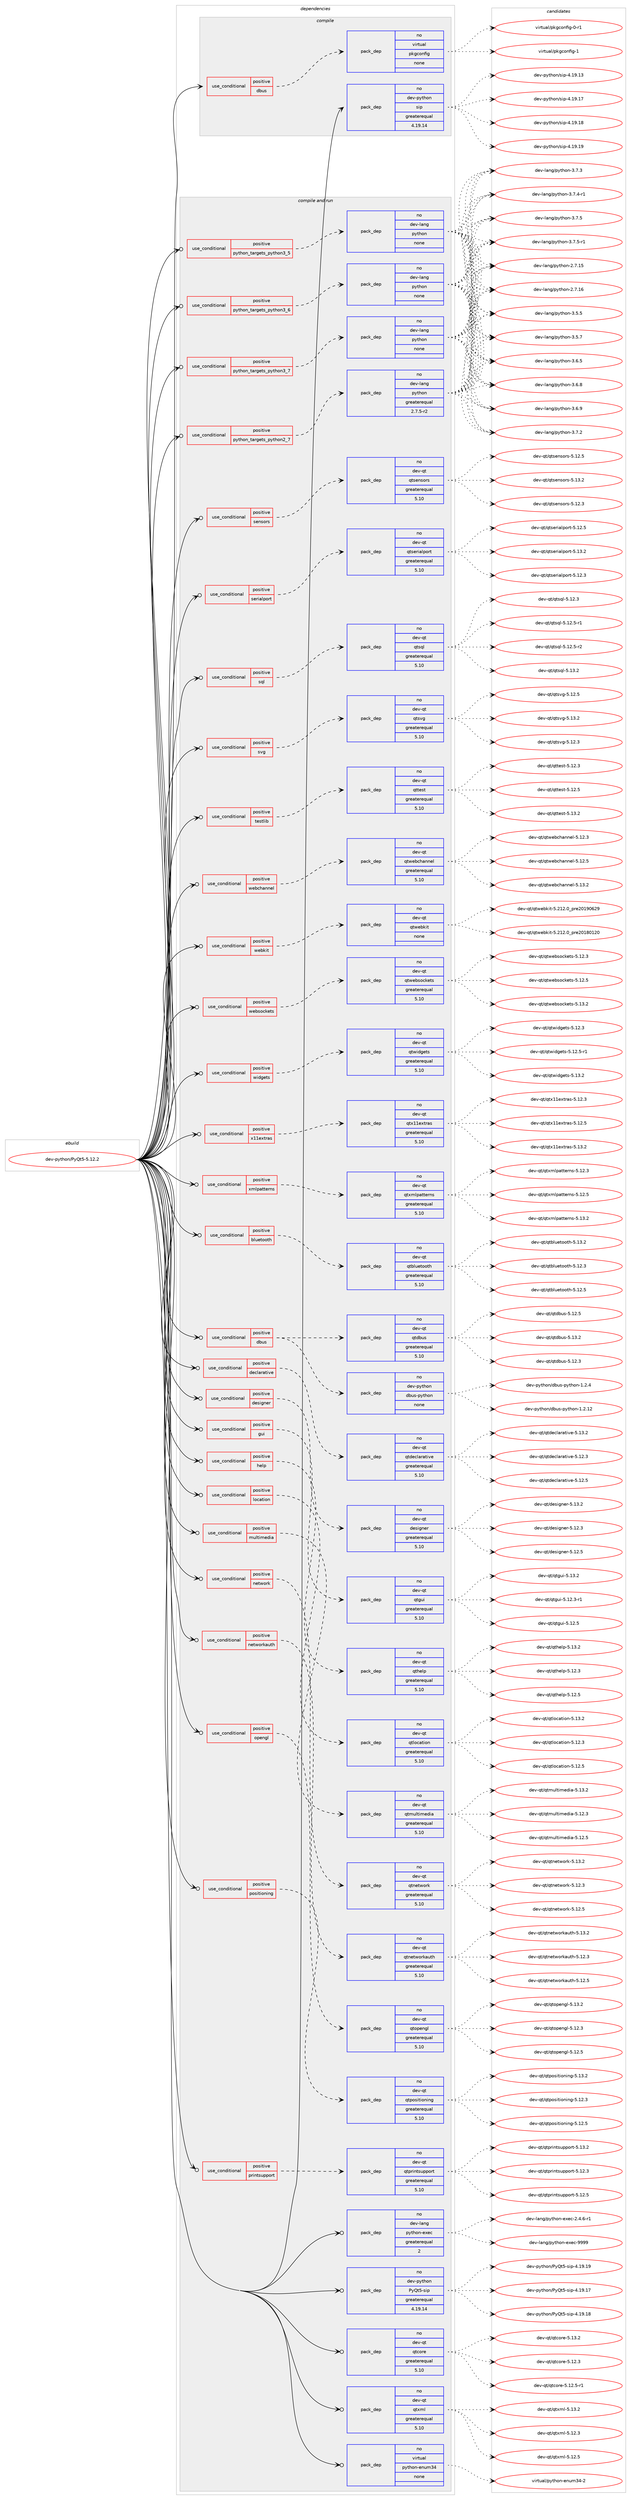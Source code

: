 digraph prolog {

# *************
# Graph options
# *************

newrank=true;
concentrate=true;
compound=true;
graph [rankdir=LR,fontname=Helvetica,fontsize=10,ranksep=1.5];#, ranksep=2.5, nodesep=0.2];
edge  [arrowhead=vee];
node  [fontname=Helvetica,fontsize=10];

# **********
# The ebuild
# **********

subgraph cluster_leftcol {
color=gray;
rank=same;
label=<<i>ebuild</i>>;
id [label="dev-python/PyQt5-5.12.2", color=red, width=4, href="../dev-python/PyQt5-5.12.2.svg"];
}

# ****************
# The dependencies
# ****************

subgraph cluster_midcol {
color=gray;
label=<<i>dependencies</i>>;
subgraph cluster_compile {
fillcolor="#eeeeee";
style=filled;
label=<<i>compile</i>>;
subgraph cond135704 {
dependency592873 [label=<<TABLE BORDER="0" CELLBORDER="1" CELLSPACING="0" CELLPADDING="4"><TR><TD ROWSPAN="3" CELLPADDING="10">use_conditional</TD></TR><TR><TD>positive</TD></TR><TR><TD>dbus</TD></TR></TABLE>>, shape=none, color=red];
subgraph pack445399 {
dependency592874 [label=<<TABLE BORDER="0" CELLBORDER="1" CELLSPACING="0" CELLPADDING="4" WIDTH="220"><TR><TD ROWSPAN="6" CELLPADDING="30">pack_dep</TD></TR><TR><TD WIDTH="110">no</TD></TR><TR><TD>virtual</TD></TR><TR><TD>pkgconfig</TD></TR><TR><TD>none</TD></TR><TR><TD></TD></TR></TABLE>>, shape=none, color=blue];
}
dependency592873:e -> dependency592874:w [weight=20,style="dashed",arrowhead="vee"];
}
id:e -> dependency592873:w [weight=20,style="solid",arrowhead="vee"];
subgraph pack445400 {
dependency592875 [label=<<TABLE BORDER="0" CELLBORDER="1" CELLSPACING="0" CELLPADDING="4" WIDTH="220"><TR><TD ROWSPAN="6" CELLPADDING="30">pack_dep</TD></TR><TR><TD WIDTH="110">no</TD></TR><TR><TD>dev-python</TD></TR><TR><TD>sip</TD></TR><TR><TD>greaterequal</TD></TR><TR><TD>4.19.14</TD></TR></TABLE>>, shape=none, color=blue];
}
id:e -> dependency592875:w [weight=20,style="solid",arrowhead="vee"];
}
subgraph cluster_compileandrun {
fillcolor="#eeeeee";
style=filled;
label=<<i>compile and run</i>>;
subgraph cond135705 {
dependency592876 [label=<<TABLE BORDER="0" CELLBORDER="1" CELLSPACING="0" CELLPADDING="4"><TR><TD ROWSPAN="3" CELLPADDING="10">use_conditional</TD></TR><TR><TD>positive</TD></TR><TR><TD>bluetooth</TD></TR></TABLE>>, shape=none, color=red];
subgraph pack445401 {
dependency592877 [label=<<TABLE BORDER="0" CELLBORDER="1" CELLSPACING="0" CELLPADDING="4" WIDTH="220"><TR><TD ROWSPAN="6" CELLPADDING="30">pack_dep</TD></TR><TR><TD WIDTH="110">no</TD></TR><TR><TD>dev-qt</TD></TR><TR><TD>qtbluetooth</TD></TR><TR><TD>greaterequal</TD></TR><TR><TD>5.10</TD></TR></TABLE>>, shape=none, color=blue];
}
dependency592876:e -> dependency592877:w [weight=20,style="dashed",arrowhead="vee"];
}
id:e -> dependency592876:w [weight=20,style="solid",arrowhead="odotvee"];
subgraph cond135706 {
dependency592878 [label=<<TABLE BORDER="0" CELLBORDER="1" CELLSPACING="0" CELLPADDING="4"><TR><TD ROWSPAN="3" CELLPADDING="10">use_conditional</TD></TR><TR><TD>positive</TD></TR><TR><TD>dbus</TD></TR></TABLE>>, shape=none, color=red];
subgraph pack445402 {
dependency592879 [label=<<TABLE BORDER="0" CELLBORDER="1" CELLSPACING="0" CELLPADDING="4" WIDTH="220"><TR><TD ROWSPAN="6" CELLPADDING="30">pack_dep</TD></TR><TR><TD WIDTH="110">no</TD></TR><TR><TD>dev-python</TD></TR><TR><TD>dbus-python</TD></TR><TR><TD>none</TD></TR><TR><TD></TD></TR></TABLE>>, shape=none, color=blue];
}
dependency592878:e -> dependency592879:w [weight=20,style="dashed",arrowhead="vee"];
subgraph pack445403 {
dependency592880 [label=<<TABLE BORDER="0" CELLBORDER="1" CELLSPACING="0" CELLPADDING="4" WIDTH="220"><TR><TD ROWSPAN="6" CELLPADDING="30">pack_dep</TD></TR><TR><TD WIDTH="110">no</TD></TR><TR><TD>dev-qt</TD></TR><TR><TD>qtdbus</TD></TR><TR><TD>greaterequal</TD></TR><TR><TD>5.10</TD></TR></TABLE>>, shape=none, color=blue];
}
dependency592878:e -> dependency592880:w [weight=20,style="dashed",arrowhead="vee"];
}
id:e -> dependency592878:w [weight=20,style="solid",arrowhead="odotvee"];
subgraph cond135707 {
dependency592881 [label=<<TABLE BORDER="0" CELLBORDER="1" CELLSPACING="0" CELLPADDING="4"><TR><TD ROWSPAN="3" CELLPADDING="10">use_conditional</TD></TR><TR><TD>positive</TD></TR><TR><TD>declarative</TD></TR></TABLE>>, shape=none, color=red];
subgraph pack445404 {
dependency592882 [label=<<TABLE BORDER="0" CELLBORDER="1" CELLSPACING="0" CELLPADDING="4" WIDTH="220"><TR><TD ROWSPAN="6" CELLPADDING="30">pack_dep</TD></TR><TR><TD WIDTH="110">no</TD></TR><TR><TD>dev-qt</TD></TR><TR><TD>qtdeclarative</TD></TR><TR><TD>greaterequal</TD></TR><TR><TD>5.10</TD></TR></TABLE>>, shape=none, color=blue];
}
dependency592881:e -> dependency592882:w [weight=20,style="dashed",arrowhead="vee"];
}
id:e -> dependency592881:w [weight=20,style="solid",arrowhead="odotvee"];
subgraph cond135708 {
dependency592883 [label=<<TABLE BORDER="0" CELLBORDER="1" CELLSPACING="0" CELLPADDING="4"><TR><TD ROWSPAN="3" CELLPADDING="10">use_conditional</TD></TR><TR><TD>positive</TD></TR><TR><TD>designer</TD></TR></TABLE>>, shape=none, color=red];
subgraph pack445405 {
dependency592884 [label=<<TABLE BORDER="0" CELLBORDER="1" CELLSPACING="0" CELLPADDING="4" WIDTH="220"><TR><TD ROWSPAN="6" CELLPADDING="30">pack_dep</TD></TR><TR><TD WIDTH="110">no</TD></TR><TR><TD>dev-qt</TD></TR><TR><TD>designer</TD></TR><TR><TD>greaterequal</TD></TR><TR><TD>5.10</TD></TR></TABLE>>, shape=none, color=blue];
}
dependency592883:e -> dependency592884:w [weight=20,style="dashed",arrowhead="vee"];
}
id:e -> dependency592883:w [weight=20,style="solid",arrowhead="odotvee"];
subgraph cond135709 {
dependency592885 [label=<<TABLE BORDER="0" CELLBORDER="1" CELLSPACING="0" CELLPADDING="4"><TR><TD ROWSPAN="3" CELLPADDING="10">use_conditional</TD></TR><TR><TD>positive</TD></TR><TR><TD>gui</TD></TR></TABLE>>, shape=none, color=red];
subgraph pack445406 {
dependency592886 [label=<<TABLE BORDER="0" CELLBORDER="1" CELLSPACING="0" CELLPADDING="4" WIDTH="220"><TR><TD ROWSPAN="6" CELLPADDING="30">pack_dep</TD></TR><TR><TD WIDTH="110">no</TD></TR><TR><TD>dev-qt</TD></TR><TR><TD>qtgui</TD></TR><TR><TD>greaterequal</TD></TR><TR><TD>5.10</TD></TR></TABLE>>, shape=none, color=blue];
}
dependency592885:e -> dependency592886:w [weight=20,style="dashed",arrowhead="vee"];
}
id:e -> dependency592885:w [weight=20,style="solid",arrowhead="odotvee"];
subgraph cond135710 {
dependency592887 [label=<<TABLE BORDER="0" CELLBORDER="1" CELLSPACING="0" CELLPADDING="4"><TR><TD ROWSPAN="3" CELLPADDING="10">use_conditional</TD></TR><TR><TD>positive</TD></TR><TR><TD>help</TD></TR></TABLE>>, shape=none, color=red];
subgraph pack445407 {
dependency592888 [label=<<TABLE BORDER="0" CELLBORDER="1" CELLSPACING="0" CELLPADDING="4" WIDTH="220"><TR><TD ROWSPAN="6" CELLPADDING="30">pack_dep</TD></TR><TR><TD WIDTH="110">no</TD></TR><TR><TD>dev-qt</TD></TR><TR><TD>qthelp</TD></TR><TR><TD>greaterequal</TD></TR><TR><TD>5.10</TD></TR></TABLE>>, shape=none, color=blue];
}
dependency592887:e -> dependency592888:w [weight=20,style="dashed",arrowhead="vee"];
}
id:e -> dependency592887:w [weight=20,style="solid",arrowhead="odotvee"];
subgraph cond135711 {
dependency592889 [label=<<TABLE BORDER="0" CELLBORDER="1" CELLSPACING="0" CELLPADDING="4"><TR><TD ROWSPAN="3" CELLPADDING="10">use_conditional</TD></TR><TR><TD>positive</TD></TR><TR><TD>location</TD></TR></TABLE>>, shape=none, color=red];
subgraph pack445408 {
dependency592890 [label=<<TABLE BORDER="0" CELLBORDER="1" CELLSPACING="0" CELLPADDING="4" WIDTH="220"><TR><TD ROWSPAN="6" CELLPADDING="30">pack_dep</TD></TR><TR><TD WIDTH="110">no</TD></TR><TR><TD>dev-qt</TD></TR><TR><TD>qtlocation</TD></TR><TR><TD>greaterequal</TD></TR><TR><TD>5.10</TD></TR></TABLE>>, shape=none, color=blue];
}
dependency592889:e -> dependency592890:w [weight=20,style="dashed",arrowhead="vee"];
}
id:e -> dependency592889:w [weight=20,style="solid",arrowhead="odotvee"];
subgraph cond135712 {
dependency592891 [label=<<TABLE BORDER="0" CELLBORDER="1" CELLSPACING="0" CELLPADDING="4"><TR><TD ROWSPAN="3" CELLPADDING="10">use_conditional</TD></TR><TR><TD>positive</TD></TR><TR><TD>multimedia</TD></TR></TABLE>>, shape=none, color=red];
subgraph pack445409 {
dependency592892 [label=<<TABLE BORDER="0" CELLBORDER="1" CELLSPACING="0" CELLPADDING="4" WIDTH="220"><TR><TD ROWSPAN="6" CELLPADDING="30">pack_dep</TD></TR><TR><TD WIDTH="110">no</TD></TR><TR><TD>dev-qt</TD></TR><TR><TD>qtmultimedia</TD></TR><TR><TD>greaterequal</TD></TR><TR><TD>5.10</TD></TR></TABLE>>, shape=none, color=blue];
}
dependency592891:e -> dependency592892:w [weight=20,style="dashed",arrowhead="vee"];
}
id:e -> dependency592891:w [weight=20,style="solid",arrowhead="odotvee"];
subgraph cond135713 {
dependency592893 [label=<<TABLE BORDER="0" CELLBORDER="1" CELLSPACING="0" CELLPADDING="4"><TR><TD ROWSPAN="3" CELLPADDING="10">use_conditional</TD></TR><TR><TD>positive</TD></TR><TR><TD>network</TD></TR></TABLE>>, shape=none, color=red];
subgraph pack445410 {
dependency592894 [label=<<TABLE BORDER="0" CELLBORDER="1" CELLSPACING="0" CELLPADDING="4" WIDTH="220"><TR><TD ROWSPAN="6" CELLPADDING="30">pack_dep</TD></TR><TR><TD WIDTH="110">no</TD></TR><TR><TD>dev-qt</TD></TR><TR><TD>qtnetwork</TD></TR><TR><TD>greaterequal</TD></TR><TR><TD>5.10</TD></TR></TABLE>>, shape=none, color=blue];
}
dependency592893:e -> dependency592894:w [weight=20,style="dashed",arrowhead="vee"];
}
id:e -> dependency592893:w [weight=20,style="solid",arrowhead="odotvee"];
subgraph cond135714 {
dependency592895 [label=<<TABLE BORDER="0" CELLBORDER="1" CELLSPACING="0" CELLPADDING="4"><TR><TD ROWSPAN="3" CELLPADDING="10">use_conditional</TD></TR><TR><TD>positive</TD></TR><TR><TD>networkauth</TD></TR></TABLE>>, shape=none, color=red];
subgraph pack445411 {
dependency592896 [label=<<TABLE BORDER="0" CELLBORDER="1" CELLSPACING="0" CELLPADDING="4" WIDTH="220"><TR><TD ROWSPAN="6" CELLPADDING="30">pack_dep</TD></TR><TR><TD WIDTH="110">no</TD></TR><TR><TD>dev-qt</TD></TR><TR><TD>qtnetworkauth</TD></TR><TR><TD>greaterequal</TD></TR><TR><TD>5.10</TD></TR></TABLE>>, shape=none, color=blue];
}
dependency592895:e -> dependency592896:w [weight=20,style="dashed",arrowhead="vee"];
}
id:e -> dependency592895:w [weight=20,style="solid",arrowhead="odotvee"];
subgraph cond135715 {
dependency592897 [label=<<TABLE BORDER="0" CELLBORDER="1" CELLSPACING="0" CELLPADDING="4"><TR><TD ROWSPAN="3" CELLPADDING="10">use_conditional</TD></TR><TR><TD>positive</TD></TR><TR><TD>opengl</TD></TR></TABLE>>, shape=none, color=red];
subgraph pack445412 {
dependency592898 [label=<<TABLE BORDER="0" CELLBORDER="1" CELLSPACING="0" CELLPADDING="4" WIDTH="220"><TR><TD ROWSPAN="6" CELLPADDING="30">pack_dep</TD></TR><TR><TD WIDTH="110">no</TD></TR><TR><TD>dev-qt</TD></TR><TR><TD>qtopengl</TD></TR><TR><TD>greaterequal</TD></TR><TR><TD>5.10</TD></TR></TABLE>>, shape=none, color=blue];
}
dependency592897:e -> dependency592898:w [weight=20,style="dashed",arrowhead="vee"];
}
id:e -> dependency592897:w [weight=20,style="solid",arrowhead="odotvee"];
subgraph cond135716 {
dependency592899 [label=<<TABLE BORDER="0" CELLBORDER="1" CELLSPACING="0" CELLPADDING="4"><TR><TD ROWSPAN="3" CELLPADDING="10">use_conditional</TD></TR><TR><TD>positive</TD></TR><TR><TD>positioning</TD></TR></TABLE>>, shape=none, color=red];
subgraph pack445413 {
dependency592900 [label=<<TABLE BORDER="0" CELLBORDER="1" CELLSPACING="0" CELLPADDING="4" WIDTH="220"><TR><TD ROWSPAN="6" CELLPADDING="30">pack_dep</TD></TR><TR><TD WIDTH="110">no</TD></TR><TR><TD>dev-qt</TD></TR><TR><TD>qtpositioning</TD></TR><TR><TD>greaterequal</TD></TR><TR><TD>5.10</TD></TR></TABLE>>, shape=none, color=blue];
}
dependency592899:e -> dependency592900:w [weight=20,style="dashed",arrowhead="vee"];
}
id:e -> dependency592899:w [weight=20,style="solid",arrowhead="odotvee"];
subgraph cond135717 {
dependency592901 [label=<<TABLE BORDER="0" CELLBORDER="1" CELLSPACING="0" CELLPADDING="4"><TR><TD ROWSPAN="3" CELLPADDING="10">use_conditional</TD></TR><TR><TD>positive</TD></TR><TR><TD>printsupport</TD></TR></TABLE>>, shape=none, color=red];
subgraph pack445414 {
dependency592902 [label=<<TABLE BORDER="0" CELLBORDER="1" CELLSPACING="0" CELLPADDING="4" WIDTH="220"><TR><TD ROWSPAN="6" CELLPADDING="30">pack_dep</TD></TR><TR><TD WIDTH="110">no</TD></TR><TR><TD>dev-qt</TD></TR><TR><TD>qtprintsupport</TD></TR><TR><TD>greaterequal</TD></TR><TR><TD>5.10</TD></TR></TABLE>>, shape=none, color=blue];
}
dependency592901:e -> dependency592902:w [weight=20,style="dashed",arrowhead="vee"];
}
id:e -> dependency592901:w [weight=20,style="solid",arrowhead="odotvee"];
subgraph cond135718 {
dependency592903 [label=<<TABLE BORDER="0" CELLBORDER="1" CELLSPACING="0" CELLPADDING="4"><TR><TD ROWSPAN="3" CELLPADDING="10">use_conditional</TD></TR><TR><TD>positive</TD></TR><TR><TD>python_targets_python2_7</TD></TR></TABLE>>, shape=none, color=red];
subgraph pack445415 {
dependency592904 [label=<<TABLE BORDER="0" CELLBORDER="1" CELLSPACING="0" CELLPADDING="4" WIDTH="220"><TR><TD ROWSPAN="6" CELLPADDING="30">pack_dep</TD></TR><TR><TD WIDTH="110">no</TD></TR><TR><TD>dev-lang</TD></TR><TR><TD>python</TD></TR><TR><TD>greaterequal</TD></TR><TR><TD>2.7.5-r2</TD></TR></TABLE>>, shape=none, color=blue];
}
dependency592903:e -> dependency592904:w [weight=20,style="dashed",arrowhead="vee"];
}
id:e -> dependency592903:w [weight=20,style="solid",arrowhead="odotvee"];
subgraph cond135719 {
dependency592905 [label=<<TABLE BORDER="0" CELLBORDER="1" CELLSPACING="0" CELLPADDING="4"><TR><TD ROWSPAN="3" CELLPADDING="10">use_conditional</TD></TR><TR><TD>positive</TD></TR><TR><TD>python_targets_python3_5</TD></TR></TABLE>>, shape=none, color=red];
subgraph pack445416 {
dependency592906 [label=<<TABLE BORDER="0" CELLBORDER="1" CELLSPACING="0" CELLPADDING="4" WIDTH="220"><TR><TD ROWSPAN="6" CELLPADDING="30">pack_dep</TD></TR><TR><TD WIDTH="110">no</TD></TR><TR><TD>dev-lang</TD></TR><TR><TD>python</TD></TR><TR><TD>none</TD></TR><TR><TD></TD></TR></TABLE>>, shape=none, color=blue];
}
dependency592905:e -> dependency592906:w [weight=20,style="dashed",arrowhead="vee"];
}
id:e -> dependency592905:w [weight=20,style="solid",arrowhead="odotvee"];
subgraph cond135720 {
dependency592907 [label=<<TABLE BORDER="0" CELLBORDER="1" CELLSPACING="0" CELLPADDING="4"><TR><TD ROWSPAN="3" CELLPADDING="10">use_conditional</TD></TR><TR><TD>positive</TD></TR><TR><TD>python_targets_python3_6</TD></TR></TABLE>>, shape=none, color=red];
subgraph pack445417 {
dependency592908 [label=<<TABLE BORDER="0" CELLBORDER="1" CELLSPACING="0" CELLPADDING="4" WIDTH="220"><TR><TD ROWSPAN="6" CELLPADDING="30">pack_dep</TD></TR><TR><TD WIDTH="110">no</TD></TR><TR><TD>dev-lang</TD></TR><TR><TD>python</TD></TR><TR><TD>none</TD></TR><TR><TD></TD></TR></TABLE>>, shape=none, color=blue];
}
dependency592907:e -> dependency592908:w [weight=20,style="dashed",arrowhead="vee"];
}
id:e -> dependency592907:w [weight=20,style="solid",arrowhead="odotvee"];
subgraph cond135721 {
dependency592909 [label=<<TABLE BORDER="0" CELLBORDER="1" CELLSPACING="0" CELLPADDING="4"><TR><TD ROWSPAN="3" CELLPADDING="10">use_conditional</TD></TR><TR><TD>positive</TD></TR><TR><TD>python_targets_python3_7</TD></TR></TABLE>>, shape=none, color=red];
subgraph pack445418 {
dependency592910 [label=<<TABLE BORDER="0" CELLBORDER="1" CELLSPACING="0" CELLPADDING="4" WIDTH="220"><TR><TD ROWSPAN="6" CELLPADDING="30">pack_dep</TD></TR><TR><TD WIDTH="110">no</TD></TR><TR><TD>dev-lang</TD></TR><TR><TD>python</TD></TR><TR><TD>none</TD></TR><TR><TD></TD></TR></TABLE>>, shape=none, color=blue];
}
dependency592909:e -> dependency592910:w [weight=20,style="dashed",arrowhead="vee"];
}
id:e -> dependency592909:w [weight=20,style="solid",arrowhead="odotvee"];
subgraph cond135722 {
dependency592911 [label=<<TABLE BORDER="0" CELLBORDER="1" CELLSPACING="0" CELLPADDING="4"><TR><TD ROWSPAN="3" CELLPADDING="10">use_conditional</TD></TR><TR><TD>positive</TD></TR><TR><TD>sensors</TD></TR></TABLE>>, shape=none, color=red];
subgraph pack445419 {
dependency592912 [label=<<TABLE BORDER="0" CELLBORDER="1" CELLSPACING="0" CELLPADDING="4" WIDTH="220"><TR><TD ROWSPAN="6" CELLPADDING="30">pack_dep</TD></TR><TR><TD WIDTH="110">no</TD></TR><TR><TD>dev-qt</TD></TR><TR><TD>qtsensors</TD></TR><TR><TD>greaterequal</TD></TR><TR><TD>5.10</TD></TR></TABLE>>, shape=none, color=blue];
}
dependency592911:e -> dependency592912:w [weight=20,style="dashed",arrowhead="vee"];
}
id:e -> dependency592911:w [weight=20,style="solid",arrowhead="odotvee"];
subgraph cond135723 {
dependency592913 [label=<<TABLE BORDER="0" CELLBORDER="1" CELLSPACING="0" CELLPADDING="4"><TR><TD ROWSPAN="3" CELLPADDING="10">use_conditional</TD></TR><TR><TD>positive</TD></TR><TR><TD>serialport</TD></TR></TABLE>>, shape=none, color=red];
subgraph pack445420 {
dependency592914 [label=<<TABLE BORDER="0" CELLBORDER="1" CELLSPACING="0" CELLPADDING="4" WIDTH="220"><TR><TD ROWSPAN="6" CELLPADDING="30">pack_dep</TD></TR><TR><TD WIDTH="110">no</TD></TR><TR><TD>dev-qt</TD></TR><TR><TD>qtserialport</TD></TR><TR><TD>greaterequal</TD></TR><TR><TD>5.10</TD></TR></TABLE>>, shape=none, color=blue];
}
dependency592913:e -> dependency592914:w [weight=20,style="dashed",arrowhead="vee"];
}
id:e -> dependency592913:w [weight=20,style="solid",arrowhead="odotvee"];
subgraph cond135724 {
dependency592915 [label=<<TABLE BORDER="0" CELLBORDER="1" CELLSPACING="0" CELLPADDING="4"><TR><TD ROWSPAN="3" CELLPADDING="10">use_conditional</TD></TR><TR><TD>positive</TD></TR><TR><TD>sql</TD></TR></TABLE>>, shape=none, color=red];
subgraph pack445421 {
dependency592916 [label=<<TABLE BORDER="0" CELLBORDER="1" CELLSPACING="0" CELLPADDING="4" WIDTH="220"><TR><TD ROWSPAN="6" CELLPADDING="30">pack_dep</TD></TR><TR><TD WIDTH="110">no</TD></TR><TR><TD>dev-qt</TD></TR><TR><TD>qtsql</TD></TR><TR><TD>greaterequal</TD></TR><TR><TD>5.10</TD></TR></TABLE>>, shape=none, color=blue];
}
dependency592915:e -> dependency592916:w [weight=20,style="dashed",arrowhead="vee"];
}
id:e -> dependency592915:w [weight=20,style="solid",arrowhead="odotvee"];
subgraph cond135725 {
dependency592917 [label=<<TABLE BORDER="0" CELLBORDER="1" CELLSPACING="0" CELLPADDING="4"><TR><TD ROWSPAN="3" CELLPADDING="10">use_conditional</TD></TR><TR><TD>positive</TD></TR><TR><TD>svg</TD></TR></TABLE>>, shape=none, color=red];
subgraph pack445422 {
dependency592918 [label=<<TABLE BORDER="0" CELLBORDER="1" CELLSPACING="0" CELLPADDING="4" WIDTH="220"><TR><TD ROWSPAN="6" CELLPADDING="30">pack_dep</TD></TR><TR><TD WIDTH="110">no</TD></TR><TR><TD>dev-qt</TD></TR><TR><TD>qtsvg</TD></TR><TR><TD>greaterequal</TD></TR><TR><TD>5.10</TD></TR></TABLE>>, shape=none, color=blue];
}
dependency592917:e -> dependency592918:w [weight=20,style="dashed",arrowhead="vee"];
}
id:e -> dependency592917:w [weight=20,style="solid",arrowhead="odotvee"];
subgraph cond135726 {
dependency592919 [label=<<TABLE BORDER="0" CELLBORDER="1" CELLSPACING="0" CELLPADDING="4"><TR><TD ROWSPAN="3" CELLPADDING="10">use_conditional</TD></TR><TR><TD>positive</TD></TR><TR><TD>testlib</TD></TR></TABLE>>, shape=none, color=red];
subgraph pack445423 {
dependency592920 [label=<<TABLE BORDER="0" CELLBORDER="1" CELLSPACING="0" CELLPADDING="4" WIDTH="220"><TR><TD ROWSPAN="6" CELLPADDING="30">pack_dep</TD></TR><TR><TD WIDTH="110">no</TD></TR><TR><TD>dev-qt</TD></TR><TR><TD>qttest</TD></TR><TR><TD>greaterequal</TD></TR><TR><TD>5.10</TD></TR></TABLE>>, shape=none, color=blue];
}
dependency592919:e -> dependency592920:w [weight=20,style="dashed",arrowhead="vee"];
}
id:e -> dependency592919:w [weight=20,style="solid",arrowhead="odotvee"];
subgraph cond135727 {
dependency592921 [label=<<TABLE BORDER="0" CELLBORDER="1" CELLSPACING="0" CELLPADDING="4"><TR><TD ROWSPAN="3" CELLPADDING="10">use_conditional</TD></TR><TR><TD>positive</TD></TR><TR><TD>webchannel</TD></TR></TABLE>>, shape=none, color=red];
subgraph pack445424 {
dependency592922 [label=<<TABLE BORDER="0" CELLBORDER="1" CELLSPACING="0" CELLPADDING="4" WIDTH="220"><TR><TD ROWSPAN="6" CELLPADDING="30">pack_dep</TD></TR><TR><TD WIDTH="110">no</TD></TR><TR><TD>dev-qt</TD></TR><TR><TD>qtwebchannel</TD></TR><TR><TD>greaterequal</TD></TR><TR><TD>5.10</TD></TR></TABLE>>, shape=none, color=blue];
}
dependency592921:e -> dependency592922:w [weight=20,style="dashed",arrowhead="vee"];
}
id:e -> dependency592921:w [weight=20,style="solid",arrowhead="odotvee"];
subgraph cond135728 {
dependency592923 [label=<<TABLE BORDER="0" CELLBORDER="1" CELLSPACING="0" CELLPADDING="4"><TR><TD ROWSPAN="3" CELLPADDING="10">use_conditional</TD></TR><TR><TD>positive</TD></TR><TR><TD>webkit</TD></TR></TABLE>>, shape=none, color=red];
subgraph pack445425 {
dependency592924 [label=<<TABLE BORDER="0" CELLBORDER="1" CELLSPACING="0" CELLPADDING="4" WIDTH="220"><TR><TD ROWSPAN="6" CELLPADDING="30">pack_dep</TD></TR><TR><TD WIDTH="110">no</TD></TR><TR><TD>dev-qt</TD></TR><TR><TD>qtwebkit</TD></TR><TR><TD>none</TD></TR><TR><TD></TD></TR></TABLE>>, shape=none, color=blue];
}
dependency592923:e -> dependency592924:w [weight=20,style="dashed",arrowhead="vee"];
}
id:e -> dependency592923:w [weight=20,style="solid",arrowhead="odotvee"];
subgraph cond135729 {
dependency592925 [label=<<TABLE BORDER="0" CELLBORDER="1" CELLSPACING="0" CELLPADDING="4"><TR><TD ROWSPAN="3" CELLPADDING="10">use_conditional</TD></TR><TR><TD>positive</TD></TR><TR><TD>websockets</TD></TR></TABLE>>, shape=none, color=red];
subgraph pack445426 {
dependency592926 [label=<<TABLE BORDER="0" CELLBORDER="1" CELLSPACING="0" CELLPADDING="4" WIDTH="220"><TR><TD ROWSPAN="6" CELLPADDING="30">pack_dep</TD></TR><TR><TD WIDTH="110">no</TD></TR><TR><TD>dev-qt</TD></TR><TR><TD>qtwebsockets</TD></TR><TR><TD>greaterequal</TD></TR><TR><TD>5.10</TD></TR></TABLE>>, shape=none, color=blue];
}
dependency592925:e -> dependency592926:w [weight=20,style="dashed",arrowhead="vee"];
}
id:e -> dependency592925:w [weight=20,style="solid",arrowhead="odotvee"];
subgraph cond135730 {
dependency592927 [label=<<TABLE BORDER="0" CELLBORDER="1" CELLSPACING="0" CELLPADDING="4"><TR><TD ROWSPAN="3" CELLPADDING="10">use_conditional</TD></TR><TR><TD>positive</TD></TR><TR><TD>widgets</TD></TR></TABLE>>, shape=none, color=red];
subgraph pack445427 {
dependency592928 [label=<<TABLE BORDER="0" CELLBORDER="1" CELLSPACING="0" CELLPADDING="4" WIDTH="220"><TR><TD ROWSPAN="6" CELLPADDING="30">pack_dep</TD></TR><TR><TD WIDTH="110">no</TD></TR><TR><TD>dev-qt</TD></TR><TR><TD>qtwidgets</TD></TR><TR><TD>greaterequal</TD></TR><TR><TD>5.10</TD></TR></TABLE>>, shape=none, color=blue];
}
dependency592927:e -> dependency592928:w [weight=20,style="dashed",arrowhead="vee"];
}
id:e -> dependency592927:w [weight=20,style="solid",arrowhead="odotvee"];
subgraph cond135731 {
dependency592929 [label=<<TABLE BORDER="0" CELLBORDER="1" CELLSPACING="0" CELLPADDING="4"><TR><TD ROWSPAN="3" CELLPADDING="10">use_conditional</TD></TR><TR><TD>positive</TD></TR><TR><TD>x11extras</TD></TR></TABLE>>, shape=none, color=red];
subgraph pack445428 {
dependency592930 [label=<<TABLE BORDER="0" CELLBORDER="1" CELLSPACING="0" CELLPADDING="4" WIDTH="220"><TR><TD ROWSPAN="6" CELLPADDING="30">pack_dep</TD></TR><TR><TD WIDTH="110">no</TD></TR><TR><TD>dev-qt</TD></TR><TR><TD>qtx11extras</TD></TR><TR><TD>greaterequal</TD></TR><TR><TD>5.10</TD></TR></TABLE>>, shape=none, color=blue];
}
dependency592929:e -> dependency592930:w [weight=20,style="dashed",arrowhead="vee"];
}
id:e -> dependency592929:w [weight=20,style="solid",arrowhead="odotvee"];
subgraph cond135732 {
dependency592931 [label=<<TABLE BORDER="0" CELLBORDER="1" CELLSPACING="0" CELLPADDING="4"><TR><TD ROWSPAN="3" CELLPADDING="10">use_conditional</TD></TR><TR><TD>positive</TD></TR><TR><TD>xmlpatterns</TD></TR></TABLE>>, shape=none, color=red];
subgraph pack445429 {
dependency592932 [label=<<TABLE BORDER="0" CELLBORDER="1" CELLSPACING="0" CELLPADDING="4" WIDTH="220"><TR><TD ROWSPAN="6" CELLPADDING="30">pack_dep</TD></TR><TR><TD WIDTH="110">no</TD></TR><TR><TD>dev-qt</TD></TR><TR><TD>qtxmlpatterns</TD></TR><TR><TD>greaterequal</TD></TR><TR><TD>5.10</TD></TR></TABLE>>, shape=none, color=blue];
}
dependency592931:e -> dependency592932:w [weight=20,style="dashed",arrowhead="vee"];
}
id:e -> dependency592931:w [weight=20,style="solid",arrowhead="odotvee"];
subgraph pack445430 {
dependency592933 [label=<<TABLE BORDER="0" CELLBORDER="1" CELLSPACING="0" CELLPADDING="4" WIDTH="220"><TR><TD ROWSPAN="6" CELLPADDING="30">pack_dep</TD></TR><TR><TD WIDTH="110">no</TD></TR><TR><TD>dev-lang</TD></TR><TR><TD>python-exec</TD></TR><TR><TD>greaterequal</TD></TR><TR><TD>2</TD></TR></TABLE>>, shape=none, color=blue];
}
id:e -> dependency592933:w [weight=20,style="solid",arrowhead="odotvee"];
subgraph pack445431 {
dependency592934 [label=<<TABLE BORDER="0" CELLBORDER="1" CELLSPACING="0" CELLPADDING="4" WIDTH="220"><TR><TD ROWSPAN="6" CELLPADDING="30">pack_dep</TD></TR><TR><TD WIDTH="110">no</TD></TR><TR><TD>dev-python</TD></TR><TR><TD>PyQt5-sip</TD></TR><TR><TD>greaterequal</TD></TR><TR><TD>4.19.14</TD></TR></TABLE>>, shape=none, color=blue];
}
id:e -> dependency592934:w [weight=20,style="solid",arrowhead="odotvee"];
subgraph pack445432 {
dependency592935 [label=<<TABLE BORDER="0" CELLBORDER="1" CELLSPACING="0" CELLPADDING="4" WIDTH="220"><TR><TD ROWSPAN="6" CELLPADDING="30">pack_dep</TD></TR><TR><TD WIDTH="110">no</TD></TR><TR><TD>dev-qt</TD></TR><TR><TD>qtcore</TD></TR><TR><TD>greaterequal</TD></TR><TR><TD>5.10</TD></TR></TABLE>>, shape=none, color=blue];
}
id:e -> dependency592935:w [weight=20,style="solid",arrowhead="odotvee"];
subgraph pack445433 {
dependency592936 [label=<<TABLE BORDER="0" CELLBORDER="1" CELLSPACING="0" CELLPADDING="4" WIDTH="220"><TR><TD ROWSPAN="6" CELLPADDING="30">pack_dep</TD></TR><TR><TD WIDTH="110">no</TD></TR><TR><TD>dev-qt</TD></TR><TR><TD>qtxml</TD></TR><TR><TD>greaterequal</TD></TR><TR><TD>5.10</TD></TR></TABLE>>, shape=none, color=blue];
}
id:e -> dependency592936:w [weight=20,style="solid",arrowhead="odotvee"];
subgraph pack445434 {
dependency592937 [label=<<TABLE BORDER="0" CELLBORDER="1" CELLSPACING="0" CELLPADDING="4" WIDTH="220"><TR><TD ROWSPAN="6" CELLPADDING="30">pack_dep</TD></TR><TR><TD WIDTH="110">no</TD></TR><TR><TD>virtual</TD></TR><TR><TD>python-enum34</TD></TR><TR><TD>none</TD></TR><TR><TD></TD></TR></TABLE>>, shape=none, color=blue];
}
id:e -> dependency592937:w [weight=20,style="solid",arrowhead="odotvee"];
}
subgraph cluster_run {
fillcolor="#eeeeee";
style=filled;
label=<<i>run</i>>;
}
}

# **************
# The candidates
# **************

subgraph cluster_choices {
rank=same;
color=gray;
label=<<i>candidates</i>>;

subgraph choice445399 {
color=black;
nodesep=1;
choice11810511411611797108471121071039911111010210510345484511449 [label="virtual/pkgconfig-0-r1", color=red, width=4,href="../virtual/pkgconfig-0-r1.svg"];
choice1181051141161179710847112107103991111101021051034549 [label="virtual/pkgconfig-1", color=red, width=4,href="../virtual/pkgconfig-1.svg"];
dependency592874:e -> choice11810511411611797108471121071039911111010210510345484511449:w [style=dotted,weight="100"];
dependency592874:e -> choice1181051141161179710847112107103991111101021051034549:w [style=dotted,weight="100"];
}
subgraph choice445400 {
color=black;
nodesep=1;
choice10010111845112121116104111110471151051124552464957464951 [label="dev-python/sip-4.19.13", color=red, width=4,href="../dev-python/sip-4.19.13.svg"];
choice10010111845112121116104111110471151051124552464957464955 [label="dev-python/sip-4.19.17", color=red, width=4,href="../dev-python/sip-4.19.17.svg"];
choice10010111845112121116104111110471151051124552464957464956 [label="dev-python/sip-4.19.18", color=red, width=4,href="../dev-python/sip-4.19.18.svg"];
choice10010111845112121116104111110471151051124552464957464957 [label="dev-python/sip-4.19.19", color=red, width=4,href="../dev-python/sip-4.19.19.svg"];
dependency592875:e -> choice10010111845112121116104111110471151051124552464957464951:w [style=dotted,weight="100"];
dependency592875:e -> choice10010111845112121116104111110471151051124552464957464955:w [style=dotted,weight="100"];
dependency592875:e -> choice10010111845112121116104111110471151051124552464957464956:w [style=dotted,weight="100"];
dependency592875:e -> choice10010111845112121116104111110471151051124552464957464957:w [style=dotted,weight="100"];
}
subgraph choice445401 {
color=black;
nodesep=1;
choice10010111845113116471131169810811710111611111111610445534649504651 [label="dev-qt/qtbluetooth-5.12.3", color=red, width=4,href="../dev-qt/qtbluetooth-5.12.3.svg"];
choice10010111845113116471131169810811710111611111111610445534649504653 [label="dev-qt/qtbluetooth-5.12.5", color=red, width=4,href="../dev-qt/qtbluetooth-5.12.5.svg"];
choice10010111845113116471131169810811710111611111111610445534649514650 [label="dev-qt/qtbluetooth-5.13.2", color=red, width=4,href="../dev-qt/qtbluetooth-5.13.2.svg"];
dependency592877:e -> choice10010111845113116471131169810811710111611111111610445534649504651:w [style=dotted,weight="100"];
dependency592877:e -> choice10010111845113116471131169810811710111611111111610445534649504653:w [style=dotted,weight="100"];
dependency592877:e -> choice10010111845113116471131169810811710111611111111610445534649514650:w [style=dotted,weight="100"];
}
subgraph choice445402 {
color=black;
nodesep=1;
choice1001011184511212111610411111047100981171154511212111610411111045494650464950 [label="dev-python/dbus-python-1.2.12", color=red, width=4,href="../dev-python/dbus-python-1.2.12.svg"];
choice10010111845112121116104111110471009811711545112121116104111110454946504652 [label="dev-python/dbus-python-1.2.4", color=red, width=4,href="../dev-python/dbus-python-1.2.4.svg"];
dependency592879:e -> choice1001011184511212111610411111047100981171154511212111610411111045494650464950:w [style=dotted,weight="100"];
dependency592879:e -> choice10010111845112121116104111110471009811711545112121116104111110454946504652:w [style=dotted,weight="100"];
}
subgraph choice445403 {
color=black;
nodesep=1;
choice10010111845113116471131161009811711545534649504651 [label="dev-qt/qtdbus-5.12.3", color=red, width=4,href="../dev-qt/qtdbus-5.12.3.svg"];
choice10010111845113116471131161009811711545534649504653 [label="dev-qt/qtdbus-5.12.5", color=red, width=4,href="../dev-qt/qtdbus-5.12.5.svg"];
choice10010111845113116471131161009811711545534649514650 [label="dev-qt/qtdbus-5.13.2", color=red, width=4,href="../dev-qt/qtdbus-5.13.2.svg"];
dependency592880:e -> choice10010111845113116471131161009811711545534649504651:w [style=dotted,weight="100"];
dependency592880:e -> choice10010111845113116471131161009811711545534649504653:w [style=dotted,weight="100"];
dependency592880:e -> choice10010111845113116471131161009811711545534649514650:w [style=dotted,weight="100"];
}
subgraph choice445404 {
color=black;
nodesep=1;
choice100101118451131164711311610010199108971149711610511810145534649504651 [label="dev-qt/qtdeclarative-5.12.3", color=red, width=4,href="../dev-qt/qtdeclarative-5.12.3.svg"];
choice100101118451131164711311610010199108971149711610511810145534649504653 [label="dev-qt/qtdeclarative-5.12.5", color=red, width=4,href="../dev-qt/qtdeclarative-5.12.5.svg"];
choice100101118451131164711311610010199108971149711610511810145534649514650 [label="dev-qt/qtdeclarative-5.13.2", color=red, width=4,href="../dev-qt/qtdeclarative-5.13.2.svg"];
dependency592882:e -> choice100101118451131164711311610010199108971149711610511810145534649504651:w [style=dotted,weight="100"];
dependency592882:e -> choice100101118451131164711311610010199108971149711610511810145534649504653:w [style=dotted,weight="100"];
dependency592882:e -> choice100101118451131164711311610010199108971149711610511810145534649514650:w [style=dotted,weight="100"];
}
subgraph choice445405 {
color=black;
nodesep=1;
choice100101118451131164710010111510510311010111445534649504651 [label="dev-qt/designer-5.12.3", color=red, width=4,href="../dev-qt/designer-5.12.3.svg"];
choice100101118451131164710010111510510311010111445534649504653 [label="dev-qt/designer-5.12.5", color=red, width=4,href="../dev-qt/designer-5.12.5.svg"];
choice100101118451131164710010111510510311010111445534649514650 [label="dev-qt/designer-5.13.2", color=red, width=4,href="../dev-qt/designer-5.13.2.svg"];
dependency592884:e -> choice100101118451131164710010111510510311010111445534649504651:w [style=dotted,weight="100"];
dependency592884:e -> choice100101118451131164710010111510510311010111445534649504653:w [style=dotted,weight="100"];
dependency592884:e -> choice100101118451131164710010111510510311010111445534649514650:w [style=dotted,weight="100"];
}
subgraph choice445406 {
color=black;
nodesep=1;
choice1001011184511311647113116103117105455346495046514511449 [label="dev-qt/qtgui-5.12.3-r1", color=red, width=4,href="../dev-qt/qtgui-5.12.3-r1.svg"];
choice100101118451131164711311610311710545534649504653 [label="dev-qt/qtgui-5.12.5", color=red, width=4,href="../dev-qt/qtgui-5.12.5.svg"];
choice100101118451131164711311610311710545534649514650 [label="dev-qt/qtgui-5.13.2", color=red, width=4,href="../dev-qt/qtgui-5.13.2.svg"];
dependency592886:e -> choice1001011184511311647113116103117105455346495046514511449:w [style=dotted,weight="100"];
dependency592886:e -> choice100101118451131164711311610311710545534649504653:w [style=dotted,weight="100"];
dependency592886:e -> choice100101118451131164711311610311710545534649514650:w [style=dotted,weight="100"];
}
subgraph choice445407 {
color=black;
nodesep=1;
choice100101118451131164711311610410110811245534649504651 [label="dev-qt/qthelp-5.12.3", color=red, width=4,href="../dev-qt/qthelp-5.12.3.svg"];
choice100101118451131164711311610410110811245534649504653 [label="dev-qt/qthelp-5.12.5", color=red, width=4,href="../dev-qt/qthelp-5.12.5.svg"];
choice100101118451131164711311610410110811245534649514650 [label="dev-qt/qthelp-5.13.2", color=red, width=4,href="../dev-qt/qthelp-5.13.2.svg"];
dependency592888:e -> choice100101118451131164711311610410110811245534649504651:w [style=dotted,weight="100"];
dependency592888:e -> choice100101118451131164711311610410110811245534649504653:w [style=dotted,weight="100"];
dependency592888:e -> choice100101118451131164711311610410110811245534649514650:w [style=dotted,weight="100"];
}
subgraph choice445408 {
color=black;
nodesep=1;
choice1001011184511311647113116108111999711610511111045534649504651 [label="dev-qt/qtlocation-5.12.3", color=red, width=4,href="../dev-qt/qtlocation-5.12.3.svg"];
choice1001011184511311647113116108111999711610511111045534649504653 [label="dev-qt/qtlocation-5.12.5", color=red, width=4,href="../dev-qt/qtlocation-5.12.5.svg"];
choice1001011184511311647113116108111999711610511111045534649514650 [label="dev-qt/qtlocation-5.13.2", color=red, width=4,href="../dev-qt/qtlocation-5.13.2.svg"];
dependency592890:e -> choice1001011184511311647113116108111999711610511111045534649504651:w [style=dotted,weight="100"];
dependency592890:e -> choice1001011184511311647113116108111999711610511111045534649504653:w [style=dotted,weight="100"];
dependency592890:e -> choice1001011184511311647113116108111999711610511111045534649514650:w [style=dotted,weight="100"];
}
subgraph choice445409 {
color=black;
nodesep=1;
choice10010111845113116471131161091171081161051091011001059745534649504651 [label="dev-qt/qtmultimedia-5.12.3", color=red, width=4,href="../dev-qt/qtmultimedia-5.12.3.svg"];
choice10010111845113116471131161091171081161051091011001059745534649504653 [label="dev-qt/qtmultimedia-5.12.5", color=red, width=4,href="../dev-qt/qtmultimedia-5.12.5.svg"];
choice10010111845113116471131161091171081161051091011001059745534649514650 [label="dev-qt/qtmultimedia-5.13.2", color=red, width=4,href="../dev-qt/qtmultimedia-5.13.2.svg"];
dependency592892:e -> choice10010111845113116471131161091171081161051091011001059745534649504651:w [style=dotted,weight="100"];
dependency592892:e -> choice10010111845113116471131161091171081161051091011001059745534649504653:w [style=dotted,weight="100"];
dependency592892:e -> choice10010111845113116471131161091171081161051091011001059745534649514650:w [style=dotted,weight="100"];
}
subgraph choice445410 {
color=black;
nodesep=1;
choice100101118451131164711311611010111611911111410745534649504651 [label="dev-qt/qtnetwork-5.12.3", color=red, width=4,href="../dev-qt/qtnetwork-5.12.3.svg"];
choice100101118451131164711311611010111611911111410745534649504653 [label="dev-qt/qtnetwork-5.12.5", color=red, width=4,href="../dev-qt/qtnetwork-5.12.5.svg"];
choice100101118451131164711311611010111611911111410745534649514650 [label="dev-qt/qtnetwork-5.13.2", color=red, width=4,href="../dev-qt/qtnetwork-5.13.2.svg"];
dependency592894:e -> choice100101118451131164711311611010111611911111410745534649504651:w [style=dotted,weight="100"];
dependency592894:e -> choice100101118451131164711311611010111611911111410745534649504653:w [style=dotted,weight="100"];
dependency592894:e -> choice100101118451131164711311611010111611911111410745534649514650:w [style=dotted,weight="100"];
}
subgraph choice445411 {
color=black;
nodesep=1;
choice10010111845113116471131161101011161191111141079711711610445534649504651 [label="dev-qt/qtnetworkauth-5.12.3", color=red, width=4,href="../dev-qt/qtnetworkauth-5.12.3.svg"];
choice10010111845113116471131161101011161191111141079711711610445534649504653 [label="dev-qt/qtnetworkauth-5.12.5", color=red, width=4,href="../dev-qt/qtnetworkauth-5.12.5.svg"];
choice10010111845113116471131161101011161191111141079711711610445534649514650 [label="dev-qt/qtnetworkauth-5.13.2", color=red, width=4,href="../dev-qt/qtnetworkauth-5.13.2.svg"];
dependency592896:e -> choice10010111845113116471131161101011161191111141079711711610445534649504651:w [style=dotted,weight="100"];
dependency592896:e -> choice10010111845113116471131161101011161191111141079711711610445534649504653:w [style=dotted,weight="100"];
dependency592896:e -> choice10010111845113116471131161101011161191111141079711711610445534649514650:w [style=dotted,weight="100"];
}
subgraph choice445412 {
color=black;
nodesep=1;
choice100101118451131164711311611111210111010310845534649504651 [label="dev-qt/qtopengl-5.12.3", color=red, width=4,href="../dev-qt/qtopengl-5.12.3.svg"];
choice100101118451131164711311611111210111010310845534649504653 [label="dev-qt/qtopengl-5.12.5", color=red, width=4,href="../dev-qt/qtopengl-5.12.5.svg"];
choice100101118451131164711311611111210111010310845534649514650 [label="dev-qt/qtopengl-5.13.2", color=red, width=4,href="../dev-qt/qtopengl-5.13.2.svg"];
dependency592898:e -> choice100101118451131164711311611111210111010310845534649504651:w [style=dotted,weight="100"];
dependency592898:e -> choice100101118451131164711311611111210111010310845534649504653:w [style=dotted,weight="100"];
dependency592898:e -> choice100101118451131164711311611111210111010310845534649514650:w [style=dotted,weight="100"];
}
subgraph choice445413 {
color=black;
nodesep=1;
choice100101118451131164711311611211111510511610511111010511010345534649504651 [label="dev-qt/qtpositioning-5.12.3", color=red, width=4,href="../dev-qt/qtpositioning-5.12.3.svg"];
choice100101118451131164711311611211111510511610511111010511010345534649504653 [label="dev-qt/qtpositioning-5.12.5", color=red, width=4,href="../dev-qt/qtpositioning-5.12.5.svg"];
choice100101118451131164711311611211111510511610511111010511010345534649514650 [label="dev-qt/qtpositioning-5.13.2", color=red, width=4,href="../dev-qt/qtpositioning-5.13.2.svg"];
dependency592900:e -> choice100101118451131164711311611211111510511610511111010511010345534649504651:w [style=dotted,weight="100"];
dependency592900:e -> choice100101118451131164711311611211111510511610511111010511010345534649504653:w [style=dotted,weight="100"];
dependency592900:e -> choice100101118451131164711311611211111510511610511111010511010345534649514650:w [style=dotted,weight="100"];
}
subgraph choice445414 {
color=black;
nodesep=1;
choice100101118451131164711311611211410511011611511711211211111411645534649504651 [label="dev-qt/qtprintsupport-5.12.3", color=red, width=4,href="../dev-qt/qtprintsupport-5.12.3.svg"];
choice100101118451131164711311611211410511011611511711211211111411645534649504653 [label="dev-qt/qtprintsupport-5.12.5", color=red, width=4,href="../dev-qt/qtprintsupport-5.12.5.svg"];
choice100101118451131164711311611211410511011611511711211211111411645534649514650 [label="dev-qt/qtprintsupport-5.13.2", color=red, width=4,href="../dev-qt/qtprintsupport-5.13.2.svg"];
dependency592902:e -> choice100101118451131164711311611211410511011611511711211211111411645534649504651:w [style=dotted,weight="100"];
dependency592902:e -> choice100101118451131164711311611211410511011611511711211211111411645534649504653:w [style=dotted,weight="100"];
dependency592902:e -> choice100101118451131164711311611211410511011611511711211211111411645534649514650:w [style=dotted,weight="100"];
}
subgraph choice445415 {
color=black;
nodesep=1;
choice10010111845108971101034711212111610411111045504655464953 [label="dev-lang/python-2.7.15", color=red, width=4,href="../dev-lang/python-2.7.15.svg"];
choice10010111845108971101034711212111610411111045504655464954 [label="dev-lang/python-2.7.16", color=red, width=4,href="../dev-lang/python-2.7.16.svg"];
choice100101118451089711010347112121116104111110455146534653 [label="dev-lang/python-3.5.5", color=red, width=4,href="../dev-lang/python-3.5.5.svg"];
choice100101118451089711010347112121116104111110455146534655 [label="dev-lang/python-3.5.7", color=red, width=4,href="../dev-lang/python-3.5.7.svg"];
choice100101118451089711010347112121116104111110455146544653 [label="dev-lang/python-3.6.5", color=red, width=4,href="../dev-lang/python-3.6.5.svg"];
choice100101118451089711010347112121116104111110455146544656 [label="dev-lang/python-3.6.8", color=red, width=4,href="../dev-lang/python-3.6.8.svg"];
choice100101118451089711010347112121116104111110455146544657 [label="dev-lang/python-3.6.9", color=red, width=4,href="../dev-lang/python-3.6.9.svg"];
choice100101118451089711010347112121116104111110455146554650 [label="dev-lang/python-3.7.2", color=red, width=4,href="../dev-lang/python-3.7.2.svg"];
choice100101118451089711010347112121116104111110455146554651 [label="dev-lang/python-3.7.3", color=red, width=4,href="../dev-lang/python-3.7.3.svg"];
choice1001011184510897110103471121211161041111104551465546524511449 [label="dev-lang/python-3.7.4-r1", color=red, width=4,href="../dev-lang/python-3.7.4-r1.svg"];
choice100101118451089711010347112121116104111110455146554653 [label="dev-lang/python-3.7.5", color=red, width=4,href="../dev-lang/python-3.7.5.svg"];
choice1001011184510897110103471121211161041111104551465546534511449 [label="dev-lang/python-3.7.5-r1", color=red, width=4,href="../dev-lang/python-3.7.5-r1.svg"];
dependency592904:e -> choice10010111845108971101034711212111610411111045504655464953:w [style=dotted,weight="100"];
dependency592904:e -> choice10010111845108971101034711212111610411111045504655464954:w [style=dotted,weight="100"];
dependency592904:e -> choice100101118451089711010347112121116104111110455146534653:w [style=dotted,weight="100"];
dependency592904:e -> choice100101118451089711010347112121116104111110455146534655:w [style=dotted,weight="100"];
dependency592904:e -> choice100101118451089711010347112121116104111110455146544653:w [style=dotted,weight="100"];
dependency592904:e -> choice100101118451089711010347112121116104111110455146544656:w [style=dotted,weight="100"];
dependency592904:e -> choice100101118451089711010347112121116104111110455146544657:w [style=dotted,weight="100"];
dependency592904:e -> choice100101118451089711010347112121116104111110455146554650:w [style=dotted,weight="100"];
dependency592904:e -> choice100101118451089711010347112121116104111110455146554651:w [style=dotted,weight="100"];
dependency592904:e -> choice1001011184510897110103471121211161041111104551465546524511449:w [style=dotted,weight="100"];
dependency592904:e -> choice100101118451089711010347112121116104111110455146554653:w [style=dotted,weight="100"];
dependency592904:e -> choice1001011184510897110103471121211161041111104551465546534511449:w [style=dotted,weight="100"];
}
subgraph choice445416 {
color=black;
nodesep=1;
choice10010111845108971101034711212111610411111045504655464953 [label="dev-lang/python-2.7.15", color=red, width=4,href="../dev-lang/python-2.7.15.svg"];
choice10010111845108971101034711212111610411111045504655464954 [label="dev-lang/python-2.7.16", color=red, width=4,href="../dev-lang/python-2.7.16.svg"];
choice100101118451089711010347112121116104111110455146534653 [label="dev-lang/python-3.5.5", color=red, width=4,href="../dev-lang/python-3.5.5.svg"];
choice100101118451089711010347112121116104111110455146534655 [label="dev-lang/python-3.5.7", color=red, width=4,href="../dev-lang/python-3.5.7.svg"];
choice100101118451089711010347112121116104111110455146544653 [label="dev-lang/python-3.6.5", color=red, width=4,href="../dev-lang/python-3.6.5.svg"];
choice100101118451089711010347112121116104111110455146544656 [label="dev-lang/python-3.6.8", color=red, width=4,href="../dev-lang/python-3.6.8.svg"];
choice100101118451089711010347112121116104111110455146544657 [label="dev-lang/python-3.6.9", color=red, width=4,href="../dev-lang/python-3.6.9.svg"];
choice100101118451089711010347112121116104111110455146554650 [label="dev-lang/python-3.7.2", color=red, width=4,href="../dev-lang/python-3.7.2.svg"];
choice100101118451089711010347112121116104111110455146554651 [label="dev-lang/python-3.7.3", color=red, width=4,href="../dev-lang/python-3.7.3.svg"];
choice1001011184510897110103471121211161041111104551465546524511449 [label="dev-lang/python-3.7.4-r1", color=red, width=4,href="../dev-lang/python-3.7.4-r1.svg"];
choice100101118451089711010347112121116104111110455146554653 [label="dev-lang/python-3.7.5", color=red, width=4,href="../dev-lang/python-3.7.5.svg"];
choice1001011184510897110103471121211161041111104551465546534511449 [label="dev-lang/python-3.7.5-r1", color=red, width=4,href="../dev-lang/python-3.7.5-r1.svg"];
dependency592906:e -> choice10010111845108971101034711212111610411111045504655464953:w [style=dotted,weight="100"];
dependency592906:e -> choice10010111845108971101034711212111610411111045504655464954:w [style=dotted,weight="100"];
dependency592906:e -> choice100101118451089711010347112121116104111110455146534653:w [style=dotted,weight="100"];
dependency592906:e -> choice100101118451089711010347112121116104111110455146534655:w [style=dotted,weight="100"];
dependency592906:e -> choice100101118451089711010347112121116104111110455146544653:w [style=dotted,weight="100"];
dependency592906:e -> choice100101118451089711010347112121116104111110455146544656:w [style=dotted,weight="100"];
dependency592906:e -> choice100101118451089711010347112121116104111110455146544657:w [style=dotted,weight="100"];
dependency592906:e -> choice100101118451089711010347112121116104111110455146554650:w [style=dotted,weight="100"];
dependency592906:e -> choice100101118451089711010347112121116104111110455146554651:w [style=dotted,weight="100"];
dependency592906:e -> choice1001011184510897110103471121211161041111104551465546524511449:w [style=dotted,weight="100"];
dependency592906:e -> choice100101118451089711010347112121116104111110455146554653:w [style=dotted,weight="100"];
dependency592906:e -> choice1001011184510897110103471121211161041111104551465546534511449:w [style=dotted,weight="100"];
}
subgraph choice445417 {
color=black;
nodesep=1;
choice10010111845108971101034711212111610411111045504655464953 [label="dev-lang/python-2.7.15", color=red, width=4,href="../dev-lang/python-2.7.15.svg"];
choice10010111845108971101034711212111610411111045504655464954 [label="dev-lang/python-2.7.16", color=red, width=4,href="../dev-lang/python-2.7.16.svg"];
choice100101118451089711010347112121116104111110455146534653 [label="dev-lang/python-3.5.5", color=red, width=4,href="../dev-lang/python-3.5.5.svg"];
choice100101118451089711010347112121116104111110455146534655 [label="dev-lang/python-3.5.7", color=red, width=4,href="../dev-lang/python-3.5.7.svg"];
choice100101118451089711010347112121116104111110455146544653 [label="dev-lang/python-3.6.5", color=red, width=4,href="../dev-lang/python-3.6.5.svg"];
choice100101118451089711010347112121116104111110455146544656 [label="dev-lang/python-3.6.8", color=red, width=4,href="../dev-lang/python-3.6.8.svg"];
choice100101118451089711010347112121116104111110455146544657 [label="dev-lang/python-3.6.9", color=red, width=4,href="../dev-lang/python-3.6.9.svg"];
choice100101118451089711010347112121116104111110455146554650 [label="dev-lang/python-3.7.2", color=red, width=4,href="../dev-lang/python-3.7.2.svg"];
choice100101118451089711010347112121116104111110455146554651 [label="dev-lang/python-3.7.3", color=red, width=4,href="../dev-lang/python-3.7.3.svg"];
choice1001011184510897110103471121211161041111104551465546524511449 [label="dev-lang/python-3.7.4-r1", color=red, width=4,href="../dev-lang/python-3.7.4-r1.svg"];
choice100101118451089711010347112121116104111110455146554653 [label="dev-lang/python-3.7.5", color=red, width=4,href="../dev-lang/python-3.7.5.svg"];
choice1001011184510897110103471121211161041111104551465546534511449 [label="dev-lang/python-3.7.5-r1", color=red, width=4,href="../dev-lang/python-3.7.5-r1.svg"];
dependency592908:e -> choice10010111845108971101034711212111610411111045504655464953:w [style=dotted,weight="100"];
dependency592908:e -> choice10010111845108971101034711212111610411111045504655464954:w [style=dotted,weight="100"];
dependency592908:e -> choice100101118451089711010347112121116104111110455146534653:w [style=dotted,weight="100"];
dependency592908:e -> choice100101118451089711010347112121116104111110455146534655:w [style=dotted,weight="100"];
dependency592908:e -> choice100101118451089711010347112121116104111110455146544653:w [style=dotted,weight="100"];
dependency592908:e -> choice100101118451089711010347112121116104111110455146544656:w [style=dotted,weight="100"];
dependency592908:e -> choice100101118451089711010347112121116104111110455146544657:w [style=dotted,weight="100"];
dependency592908:e -> choice100101118451089711010347112121116104111110455146554650:w [style=dotted,weight="100"];
dependency592908:e -> choice100101118451089711010347112121116104111110455146554651:w [style=dotted,weight="100"];
dependency592908:e -> choice1001011184510897110103471121211161041111104551465546524511449:w [style=dotted,weight="100"];
dependency592908:e -> choice100101118451089711010347112121116104111110455146554653:w [style=dotted,weight="100"];
dependency592908:e -> choice1001011184510897110103471121211161041111104551465546534511449:w [style=dotted,weight="100"];
}
subgraph choice445418 {
color=black;
nodesep=1;
choice10010111845108971101034711212111610411111045504655464953 [label="dev-lang/python-2.7.15", color=red, width=4,href="../dev-lang/python-2.7.15.svg"];
choice10010111845108971101034711212111610411111045504655464954 [label="dev-lang/python-2.7.16", color=red, width=4,href="../dev-lang/python-2.7.16.svg"];
choice100101118451089711010347112121116104111110455146534653 [label="dev-lang/python-3.5.5", color=red, width=4,href="../dev-lang/python-3.5.5.svg"];
choice100101118451089711010347112121116104111110455146534655 [label="dev-lang/python-3.5.7", color=red, width=4,href="../dev-lang/python-3.5.7.svg"];
choice100101118451089711010347112121116104111110455146544653 [label="dev-lang/python-3.6.5", color=red, width=4,href="../dev-lang/python-3.6.5.svg"];
choice100101118451089711010347112121116104111110455146544656 [label="dev-lang/python-3.6.8", color=red, width=4,href="../dev-lang/python-3.6.8.svg"];
choice100101118451089711010347112121116104111110455146544657 [label="dev-lang/python-3.6.9", color=red, width=4,href="../dev-lang/python-3.6.9.svg"];
choice100101118451089711010347112121116104111110455146554650 [label="dev-lang/python-3.7.2", color=red, width=4,href="../dev-lang/python-3.7.2.svg"];
choice100101118451089711010347112121116104111110455146554651 [label="dev-lang/python-3.7.3", color=red, width=4,href="../dev-lang/python-3.7.3.svg"];
choice1001011184510897110103471121211161041111104551465546524511449 [label="dev-lang/python-3.7.4-r1", color=red, width=4,href="../dev-lang/python-3.7.4-r1.svg"];
choice100101118451089711010347112121116104111110455146554653 [label="dev-lang/python-3.7.5", color=red, width=4,href="../dev-lang/python-3.7.5.svg"];
choice1001011184510897110103471121211161041111104551465546534511449 [label="dev-lang/python-3.7.5-r1", color=red, width=4,href="../dev-lang/python-3.7.5-r1.svg"];
dependency592910:e -> choice10010111845108971101034711212111610411111045504655464953:w [style=dotted,weight="100"];
dependency592910:e -> choice10010111845108971101034711212111610411111045504655464954:w [style=dotted,weight="100"];
dependency592910:e -> choice100101118451089711010347112121116104111110455146534653:w [style=dotted,weight="100"];
dependency592910:e -> choice100101118451089711010347112121116104111110455146534655:w [style=dotted,weight="100"];
dependency592910:e -> choice100101118451089711010347112121116104111110455146544653:w [style=dotted,weight="100"];
dependency592910:e -> choice100101118451089711010347112121116104111110455146544656:w [style=dotted,weight="100"];
dependency592910:e -> choice100101118451089711010347112121116104111110455146544657:w [style=dotted,weight="100"];
dependency592910:e -> choice100101118451089711010347112121116104111110455146554650:w [style=dotted,weight="100"];
dependency592910:e -> choice100101118451089711010347112121116104111110455146554651:w [style=dotted,weight="100"];
dependency592910:e -> choice1001011184510897110103471121211161041111104551465546524511449:w [style=dotted,weight="100"];
dependency592910:e -> choice100101118451089711010347112121116104111110455146554653:w [style=dotted,weight="100"];
dependency592910:e -> choice1001011184510897110103471121211161041111104551465546534511449:w [style=dotted,weight="100"];
}
subgraph choice445419 {
color=black;
nodesep=1;
choice100101118451131164711311611510111011511111411545534649504651 [label="dev-qt/qtsensors-5.12.3", color=red, width=4,href="../dev-qt/qtsensors-5.12.3.svg"];
choice100101118451131164711311611510111011511111411545534649504653 [label="dev-qt/qtsensors-5.12.5", color=red, width=4,href="../dev-qt/qtsensors-5.12.5.svg"];
choice100101118451131164711311611510111011511111411545534649514650 [label="dev-qt/qtsensors-5.13.2", color=red, width=4,href="../dev-qt/qtsensors-5.13.2.svg"];
dependency592912:e -> choice100101118451131164711311611510111011511111411545534649504651:w [style=dotted,weight="100"];
dependency592912:e -> choice100101118451131164711311611510111011511111411545534649504653:w [style=dotted,weight="100"];
dependency592912:e -> choice100101118451131164711311611510111011511111411545534649514650:w [style=dotted,weight="100"];
}
subgraph choice445420 {
color=black;
nodesep=1;
choice10010111845113116471131161151011141059710811211111411645534649504651 [label="dev-qt/qtserialport-5.12.3", color=red, width=4,href="../dev-qt/qtserialport-5.12.3.svg"];
choice10010111845113116471131161151011141059710811211111411645534649504653 [label="dev-qt/qtserialport-5.12.5", color=red, width=4,href="../dev-qt/qtserialport-5.12.5.svg"];
choice10010111845113116471131161151011141059710811211111411645534649514650 [label="dev-qt/qtserialport-5.13.2", color=red, width=4,href="../dev-qt/qtserialport-5.13.2.svg"];
dependency592914:e -> choice10010111845113116471131161151011141059710811211111411645534649504651:w [style=dotted,weight="100"];
dependency592914:e -> choice10010111845113116471131161151011141059710811211111411645534649504653:w [style=dotted,weight="100"];
dependency592914:e -> choice10010111845113116471131161151011141059710811211111411645534649514650:w [style=dotted,weight="100"];
}
subgraph choice445421 {
color=black;
nodesep=1;
choice100101118451131164711311611511310845534649504651 [label="dev-qt/qtsql-5.12.3", color=red, width=4,href="../dev-qt/qtsql-5.12.3.svg"];
choice1001011184511311647113116115113108455346495046534511449 [label="dev-qt/qtsql-5.12.5-r1", color=red, width=4,href="../dev-qt/qtsql-5.12.5-r1.svg"];
choice1001011184511311647113116115113108455346495046534511450 [label="dev-qt/qtsql-5.12.5-r2", color=red, width=4,href="../dev-qt/qtsql-5.12.5-r2.svg"];
choice100101118451131164711311611511310845534649514650 [label="dev-qt/qtsql-5.13.2", color=red, width=4,href="../dev-qt/qtsql-5.13.2.svg"];
dependency592916:e -> choice100101118451131164711311611511310845534649504651:w [style=dotted,weight="100"];
dependency592916:e -> choice1001011184511311647113116115113108455346495046534511449:w [style=dotted,weight="100"];
dependency592916:e -> choice1001011184511311647113116115113108455346495046534511450:w [style=dotted,weight="100"];
dependency592916:e -> choice100101118451131164711311611511310845534649514650:w [style=dotted,weight="100"];
}
subgraph choice445422 {
color=black;
nodesep=1;
choice100101118451131164711311611511810345534649504651 [label="dev-qt/qtsvg-5.12.3", color=red, width=4,href="../dev-qt/qtsvg-5.12.3.svg"];
choice100101118451131164711311611511810345534649504653 [label="dev-qt/qtsvg-5.12.5", color=red, width=4,href="../dev-qt/qtsvg-5.12.5.svg"];
choice100101118451131164711311611511810345534649514650 [label="dev-qt/qtsvg-5.13.2", color=red, width=4,href="../dev-qt/qtsvg-5.13.2.svg"];
dependency592918:e -> choice100101118451131164711311611511810345534649504651:w [style=dotted,weight="100"];
dependency592918:e -> choice100101118451131164711311611511810345534649504653:w [style=dotted,weight="100"];
dependency592918:e -> choice100101118451131164711311611511810345534649514650:w [style=dotted,weight="100"];
}
subgraph choice445423 {
color=black;
nodesep=1;
choice100101118451131164711311611610111511645534649504651 [label="dev-qt/qttest-5.12.3", color=red, width=4,href="../dev-qt/qttest-5.12.3.svg"];
choice100101118451131164711311611610111511645534649504653 [label="dev-qt/qttest-5.12.5", color=red, width=4,href="../dev-qt/qttest-5.12.5.svg"];
choice100101118451131164711311611610111511645534649514650 [label="dev-qt/qttest-5.13.2", color=red, width=4,href="../dev-qt/qttest-5.13.2.svg"];
dependency592920:e -> choice100101118451131164711311611610111511645534649504651:w [style=dotted,weight="100"];
dependency592920:e -> choice100101118451131164711311611610111511645534649504653:w [style=dotted,weight="100"];
dependency592920:e -> choice100101118451131164711311611610111511645534649514650:w [style=dotted,weight="100"];
}
subgraph choice445424 {
color=black;
nodesep=1;
choice100101118451131164711311611910198991049711011010110845534649504651 [label="dev-qt/qtwebchannel-5.12.3", color=red, width=4,href="../dev-qt/qtwebchannel-5.12.3.svg"];
choice100101118451131164711311611910198991049711011010110845534649504653 [label="dev-qt/qtwebchannel-5.12.5", color=red, width=4,href="../dev-qt/qtwebchannel-5.12.5.svg"];
choice100101118451131164711311611910198991049711011010110845534649514650 [label="dev-qt/qtwebchannel-5.13.2", color=red, width=4,href="../dev-qt/qtwebchannel-5.13.2.svg"];
dependency592922:e -> choice100101118451131164711311611910198991049711011010110845534649504651:w [style=dotted,weight="100"];
dependency592922:e -> choice100101118451131164711311611910198991049711011010110845534649504653:w [style=dotted,weight="100"];
dependency592922:e -> choice100101118451131164711311611910198991049711011010110845534649514650:w [style=dotted,weight="100"];
}
subgraph choice445425 {
color=black;
nodesep=1;
choice1001011184511311647113116119101981071051164553465049504648951121141015048495648495048 [label="dev-qt/qtwebkit-5.212.0_pre20180120", color=red, width=4,href="../dev-qt/qtwebkit-5.212.0_pre20180120.svg"];
choice1001011184511311647113116119101981071051164553465049504648951121141015048495748545057 [label="dev-qt/qtwebkit-5.212.0_pre20190629", color=red, width=4,href="../dev-qt/qtwebkit-5.212.0_pre20190629.svg"];
dependency592924:e -> choice1001011184511311647113116119101981071051164553465049504648951121141015048495648495048:w [style=dotted,weight="100"];
dependency592924:e -> choice1001011184511311647113116119101981071051164553465049504648951121141015048495748545057:w [style=dotted,weight="100"];
}
subgraph choice445426 {
color=black;
nodesep=1;
choice1001011184511311647113116119101981151119910710111611545534649504651 [label="dev-qt/qtwebsockets-5.12.3", color=red, width=4,href="../dev-qt/qtwebsockets-5.12.3.svg"];
choice1001011184511311647113116119101981151119910710111611545534649504653 [label="dev-qt/qtwebsockets-5.12.5", color=red, width=4,href="../dev-qt/qtwebsockets-5.12.5.svg"];
choice1001011184511311647113116119101981151119910710111611545534649514650 [label="dev-qt/qtwebsockets-5.13.2", color=red, width=4,href="../dev-qt/qtwebsockets-5.13.2.svg"];
dependency592926:e -> choice1001011184511311647113116119101981151119910710111611545534649504651:w [style=dotted,weight="100"];
dependency592926:e -> choice1001011184511311647113116119101981151119910710111611545534649504653:w [style=dotted,weight="100"];
dependency592926:e -> choice1001011184511311647113116119101981151119910710111611545534649514650:w [style=dotted,weight="100"];
}
subgraph choice445427 {
color=black;
nodesep=1;
choice100101118451131164711311611910510010310111611545534649504651 [label="dev-qt/qtwidgets-5.12.3", color=red, width=4,href="../dev-qt/qtwidgets-5.12.3.svg"];
choice1001011184511311647113116119105100103101116115455346495046534511449 [label="dev-qt/qtwidgets-5.12.5-r1", color=red, width=4,href="../dev-qt/qtwidgets-5.12.5-r1.svg"];
choice100101118451131164711311611910510010310111611545534649514650 [label="dev-qt/qtwidgets-5.13.2", color=red, width=4,href="../dev-qt/qtwidgets-5.13.2.svg"];
dependency592928:e -> choice100101118451131164711311611910510010310111611545534649504651:w [style=dotted,weight="100"];
dependency592928:e -> choice1001011184511311647113116119105100103101116115455346495046534511449:w [style=dotted,weight="100"];
dependency592928:e -> choice100101118451131164711311611910510010310111611545534649514650:w [style=dotted,weight="100"];
}
subgraph choice445428 {
color=black;
nodesep=1;
choice100101118451131164711311612049491011201161149711545534649504651 [label="dev-qt/qtx11extras-5.12.3", color=red, width=4,href="../dev-qt/qtx11extras-5.12.3.svg"];
choice100101118451131164711311612049491011201161149711545534649504653 [label="dev-qt/qtx11extras-5.12.5", color=red, width=4,href="../dev-qt/qtx11extras-5.12.5.svg"];
choice100101118451131164711311612049491011201161149711545534649514650 [label="dev-qt/qtx11extras-5.13.2", color=red, width=4,href="../dev-qt/qtx11extras-5.13.2.svg"];
dependency592930:e -> choice100101118451131164711311612049491011201161149711545534649504651:w [style=dotted,weight="100"];
dependency592930:e -> choice100101118451131164711311612049491011201161149711545534649504653:w [style=dotted,weight="100"];
dependency592930:e -> choice100101118451131164711311612049491011201161149711545534649514650:w [style=dotted,weight="100"];
}
subgraph choice445429 {
color=black;
nodesep=1;
choice10010111845113116471131161201091081129711611610111411011545534649504651 [label="dev-qt/qtxmlpatterns-5.12.3", color=red, width=4,href="../dev-qt/qtxmlpatterns-5.12.3.svg"];
choice10010111845113116471131161201091081129711611610111411011545534649504653 [label="dev-qt/qtxmlpatterns-5.12.5", color=red, width=4,href="../dev-qt/qtxmlpatterns-5.12.5.svg"];
choice10010111845113116471131161201091081129711611610111411011545534649514650 [label="dev-qt/qtxmlpatterns-5.13.2", color=red, width=4,href="../dev-qt/qtxmlpatterns-5.13.2.svg"];
dependency592932:e -> choice10010111845113116471131161201091081129711611610111411011545534649504651:w [style=dotted,weight="100"];
dependency592932:e -> choice10010111845113116471131161201091081129711611610111411011545534649504653:w [style=dotted,weight="100"];
dependency592932:e -> choice10010111845113116471131161201091081129711611610111411011545534649514650:w [style=dotted,weight="100"];
}
subgraph choice445430 {
color=black;
nodesep=1;
choice10010111845108971101034711212111610411111045101120101994550465246544511449 [label="dev-lang/python-exec-2.4.6-r1", color=red, width=4,href="../dev-lang/python-exec-2.4.6-r1.svg"];
choice10010111845108971101034711212111610411111045101120101994557575757 [label="dev-lang/python-exec-9999", color=red, width=4,href="../dev-lang/python-exec-9999.svg"];
dependency592933:e -> choice10010111845108971101034711212111610411111045101120101994550465246544511449:w [style=dotted,weight="100"];
dependency592933:e -> choice10010111845108971101034711212111610411111045101120101994557575757:w [style=dotted,weight="100"];
}
subgraph choice445431 {
color=black;
nodesep=1;
choice1001011184511212111610411111047801218111653451151051124552464957464955 [label="dev-python/PyQt5-sip-4.19.17", color=red, width=4,href="../dev-python/PyQt5-sip-4.19.17.svg"];
choice1001011184511212111610411111047801218111653451151051124552464957464956 [label="dev-python/PyQt5-sip-4.19.18", color=red, width=4,href="../dev-python/PyQt5-sip-4.19.18.svg"];
choice1001011184511212111610411111047801218111653451151051124552464957464957 [label="dev-python/PyQt5-sip-4.19.19", color=red, width=4,href="../dev-python/PyQt5-sip-4.19.19.svg"];
dependency592934:e -> choice1001011184511212111610411111047801218111653451151051124552464957464955:w [style=dotted,weight="100"];
dependency592934:e -> choice1001011184511212111610411111047801218111653451151051124552464957464956:w [style=dotted,weight="100"];
dependency592934:e -> choice1001011184511212111610411111047801218111653451151051124552464957464957:w [style=dotted,weight="100"];
}
subgraph choice445432 {
color=black;
nodesep=1;
choice10010111845113116471131169911111410145534649504651 [label="dev-qt/qtcore-5.12.3", color=red, width=4,href="../dev-qt/qtcore-5.12.3.svg"];
choice100101118451131164711311699111114101455346495046534511449 [label="dev-qt/qtcore-5.12.5-r1", color=red, width=4,href="../dev-qt/qtcore-5.12.5-r1.svg"];
choice10010111845113116471131169911111410145534649514650 [label="dev-qt/qtcore-5.13.2", color=red, width=4,href="../dev-qt/qtcore-5.13.2.svg"];
dependency592935:e -> choice10010111845113116471131169911111410145534649504651:w [style=dotted,weight="100"];
dependency592935:e -> choice100101118451131164711311699111114101455346495046534511449:w [style=dotted,weight="100"];
dependency592935:e -> choice10010111845113116471131169911111410145534649514650:w [style=dotted,weight="100"];
}
subgraph choice445433 {
color=black;
nodesep=1;
choice100101118451131164711311612010910845534649504651 [label="dev-qt/qtxml-5.12.3", color=red, width=4,href="../dev-qt/qtxml-5.12.3.svg"];
choice100101118451131164711311612010910845534649504653 [label="dev-qt/qtxml-5.12.5", color=red, width=4,href="../dev-qt/qtxml-5.12.5.svg"];
choice100101118451131164711311612010910845534649514650 [label="dev-qt/qtxml-5.13.2", color=red, width=4,href="../dev-qt/qtxml-5.13.2.svg"];
dependency592936:e -> choice100101118451131164711311612010910845534649504651:w [style=dotted,weight="100"];
dependency592936:e -> choice100101118451131164711311612010910845534649504653:w [style=dotted,weight="100"];
dependency592936:e -> choice100101118451131164711311612010910845534649514650:w [style=dotted,weight="100"];
}
subgraph choice445434 {
color=black;
nodesep=1;
choice11810511411611797108471121211161041111104510111011710951524550 [label="virtual/python-enum34-2", color=red, width=4,href="../virtual/python-enum34-2.svg"];
dependency592937:e -> choice11810511411611797108471121211161041111104510111011710951524550:w [style=dotted,weight="100"];
}
}

}
